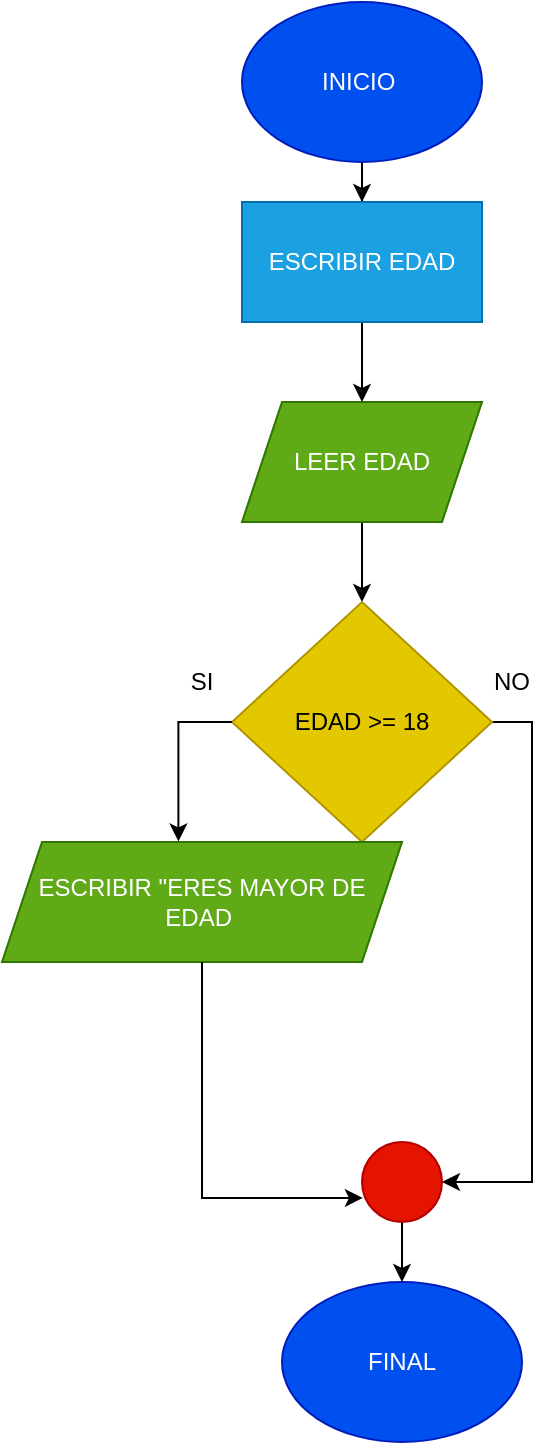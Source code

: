 <mxfile version="21.8.2" type="device">
  <diagram name="Página-1" id="PXpGBADYKQF3ljElM_C4">
    <mxGraphModel dx="410" dy="719" grid="1" gridSize="10" guides="1" tooltips="1" connect="1" arrows="1" fold="1" page="1" pageScale="1" pageWidth="827" pageHeight="1169" math="0" shadow="0">
      <root>
        <mxCell id="0" />
        <mxCell id="1" parent="0" />
        <mxCell id="Oj2SfUWz-6ohQfN63JnP-12" value="" style="edgeStyle=orthogonalEdgeStyle;rounded=0;orthogonalLoop=1;jettySize=auto;html=1;" edge="1" parent="1" source="Oj2SfUWz-6ohQfN63JnP-1" target="Oj2SfUWz-6ohQfN63JnP-8">
          <mxGeometry relative="1" as="geometry" />
        </mxCell>
        <mxCell id="Oj2SfUWz-6ohQfN63JnP-1" value="INICIO&amp;nbsp;" style="ellipse;whiteSpace=wrap;html=1;fillColor=#0050ef;fontColor=#ffffff;strokeColor=#001DBC;" vertex="1" parent="1">
          <mxGeometry x="160" y="10" width="120" height="80" as="geometry" />
        </mxCell>
        <mxCell id="Oj2SfUWz-6ohQfN63JnP-2" value="FINAL" style="ellipse;whiteSpace=wrap;html=1;fillColor=#0050ef;fontColor=#ffffff;strokeColor=#001DBC;" vertex="1" parent="1">
          <mxGeometry x="180" y="650" width="120" height="80" as="geometry" />
        </mxCell>
        <mxCell id="Oj2SfUWz-6ohQfN63JnP-10" value="" style="edgeStyle=orthogonalEdgeStyle;rounded=0;orthogonalLoop=1;jettySize=auto;html=1;" edge="1" parent="1" source="Oj2SfUWz-6ohQfN63JnP-3" target="Oj2SfUWz-6ohQfN63JnP-4">
          <mxGeometry relative="1" as="geometry" />
        </mxCell>
        <mxCell id="Oj2SfUWz-6ohQfN63JnP-3" value="LEER EDAD" style="shape=parallelogram;perimeter=parallelogramPerimeter;whiteSpace=wrap;html=1;fixedSize=1;fillColor=#60a917;fontColor=#ffffff;strokeColor=#2D7600;" vertex="1" parent="1">
          <mxGeometry x="160" y="210" width="120" height="60" as="geometry" />
        </mxCell>
        <mxCell id="Oj2SfUWz-6ohQfN63JnP-24" style="edgeStyle=orthogonalEdgeStyle;rounded=0;orthogonalLoop=1;jettySize=auto;html=1;exitX=1;exitY=0.5;exitDx=0;exitDy=0;entryX=1;entryY=0.5;entryDx=0;entryDy=0;" edge="1" parent="1" source="Oj2SfUWz-6ohQfN63JnP-4" target="Oj2SfUWz-6ohQfN63JnP-22">
          <mxGeometry relative="1" as="geometry" />
        </mxCell>
        <mxCell id="Oj2SfUWz-6ohQfN63JnP-4" value="EDAD &amp;gt;= 18" style="rhombus;whiteSpace=wrap;html=1;fillColor=#e3c800;fontColor=#000000;strokeColor=#B09500;" vertex="1" parent="1">
          <mxGeometry x="155" y="310" width="130" height="120" as="geometry" />
        </mxCell>
        <mxCell id="Oj2SfUWz-6ohQfN63JnP-5" value="ESCRIBIR &quot;ERES MAYOR DE EDAD&amp;nbsp;" style="shape=parallelogram;perimeter=parallelogramPerimeter;whiteSpace=wrap;html=1;fixedSize=1;fillColor=#60a917;fontColor=#ffffff;strokeColor=#2D7600;" vertex="1" parent="1">
          <mxGeometry x="40" y="430" width="200" height="60" as="geometry" />
        </mxCell>
        <mxCell id="Oj2SfUWz-6ohQfN63JnP-11" value="" style="edgeStyle=orthogonalEdgeStyle;rounded=0;orthogonalLoop=1;jettySize=auto;html=1;" edge="1" parent="1" source="Oj2SfUWz-6ohQfN63JnP-8" target="Oj2SfUWz-6ohQfN63JnP-3">
          <mxGeometry relative="1" as="geometry" />
        </mxCell>
        <mxCell id="Oj2SfUWz-6ohQfN63JnP-8" value="ESCRIBIR EDAD" style="rounded=0;whiteSpace=wrap;html=1;fillColor=#1ba1e2;fontColor=#ffffff;strokeColor=#006EAF;" vertex="1" parent="1">
          <mxGeometry x="160" y="110" width="120" height="60" as="geometry" />
        </mxCell>
        <mxCell id="Oj2SfUWz-6ohQfN63JnP-15" value="SI" style="text;html=1;strokeColor=none;fillColor=none;align=center;verticalAlign=middle;whiteSpace=wrap;rounded=0;" vertex="1" parent="1">
          <mxGeometry x="115" y="340" width="50" height="20" as="geometry" />
        </mxCell>
        <mxCell id="Oj2SfUWz-6ohQfN63JnP-16" value="NO" style="text;html=1;strokeColor=none;fillColor=none;align=center;verticalAlign=middle;whiteSpace=wrap;rounded=0;" vertex="1" parent="1">
          <mxGeometry x="280" y="340" width="30" height="20" as="geometry" />
        </mxCell>
        <mxCell id="Oj2SfUWz-6ohQfN63JnP-20" style="edgeStyle=orthogonalEdgeStyle;rounded=0;orthogonalLoop=1;jettySize=auto;html=1;exitX=0;exitY=0.5;exitDx=0;exitDy=0;entryX=0.441;entryY=-0.005;entryDx=0;entryDy=0;entryPerimeter=0;" edge="1" parent="1" source="Oj2SfUWz-6ohQfN63JnP-4" target="Oj2SfUWz-6ohQfN63JnP-5">
          <mxGeometry relative="1" as="geometry" />
        </mxCell>
        <mxCell id="Oj2SfUWz-6ohQfN63JnP-25" style="edgeStyle=orthogonalEdgeStyle;rounded=0;orthogonalLoop=1;jettySize=auto;html=1;exitX=0.5;exitY=1;exitDx=0;exitDy=0;entryX=0.5;entryY=0;entryDx=0;entryDy=0;" edge="1" parent="1" source="Oj2SfUWz-6ohQfN63JnP-22" target="Oj2SfUWz-6ohQfN63JnP-2">
          <mxGeometry relative="1" as="geometry" />
        </mxCell>
        <mxCell id="Oj2SfUWz-6ohQfN63JnP-22" value="" style="ellipse;whiteSpace=wrap;html=1;aspect=fixed;fillColor=#e51400;fontColor=#ffffff;strokeColor=#B20000;" vertex="1" parent="1">
          <mxGeometry x="220" y="580" width="40" height="40" as="geometry" />
        </mxCell>
        <mxCell id="Oj2SfUWz-6ohQfN63JnP-23" style="edgeStyle=orthogonalEdgeStyle;rounded=0;orthogonalLoop=1;jettySize=auto;html=1;exitX=0.5;exitY=1;exitDx=0;exitDy=0;entryX=0.011;entryY=0.699;entryDx=0;entryDy=0;entryPerimeter=0;" edge="1" parent="1" source="Oj2SfUWz-6ohQfN63JnP-5" target="Oj2SfUWz-6ohQfN63JnP-22">
          <mxGeometry relative="1" as="geometry" />
        </mxCell>
      </root>
    </mxGraphModel>
  </diagram>
</mxfile>
